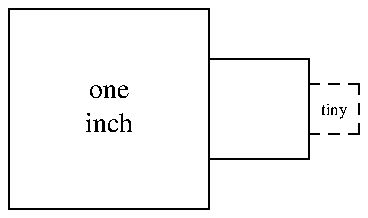 .PS
define square { box ht $1 wid $1 $2 }
square(1, "one" "inch")
square(0.5)
square(0.25, "\s-4tiny\s+4" dashed)
.PE

